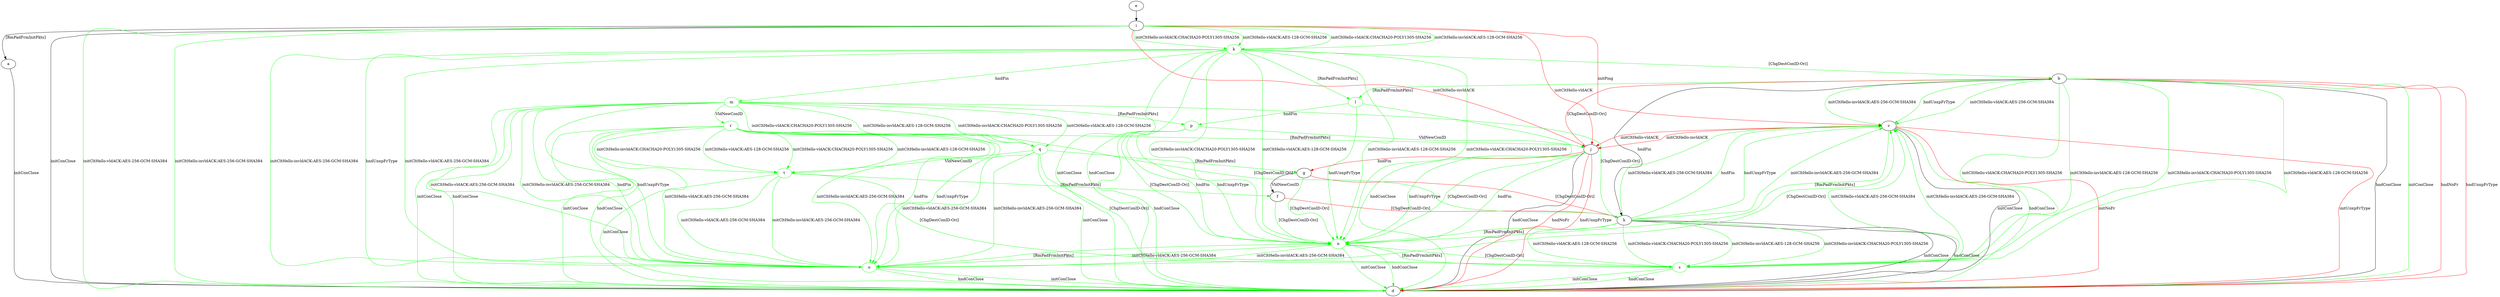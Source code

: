 digraph "" {
	a -> d	[key=0,
		label="initConClose "];
	b -> c	[key=0,
		color=green,
		label="initCltHello-vldACK:AES-256-GCM-SHA384 "];
	b -> c	[key=1,
		color=green,
		label="initCltHello-invldACK:AES-256-GCM-SHA384 "];
	b -> c	[key=2,
		color=green,
		label="hndUnxpFrType "];
	b -> d	[key=0,
		label="hndConClose "];
	b -> d	[key=1,
		color=green,
		label="initConClose "];
	b -> d	[key=2,
		color=red,
		label="hndNoFr "];
	b -> d	[key=3,
		color=red,
		label="hndUnxpFrType "];
	b -> h	[key=0,
		label="hndFin "];
	l	[color=green];
	b -> l	[key=0,
		color=green,
		label="[RmPadFrmInitPkts] "];
	s	[color=green];
	b -> s	[key=0,
		color=green,
		label="initCltHello-vldACK:AES-128-GCM-SHA256 "];
	b -> s	[key=1,
		color=green,
		label="initCltHello-vldACK:CHACHA20-POLY1305-SHA256 "];
	b -> s	[key=2,
		color=green,
		label="initCltHello-invldACK:AES-128-GCM-SHA256 "];
	b -> s	[key=3,
		color=green,
		label="initCltHello-invldACK:CHACHA20-POLY1305-SHA256 "];
	c -> d	[key=0,
		label="initConClose "];
	c -> d	[key=1,
		color=green,
		label="hndConClose "];
	c -> d	[key=2,
		color=red,
		label="initNoFr "];
	c -> d	[key=3,
		color=red,
		label="initUnxpFrType "];
	c -> j	[key=0,
		color=red,
		label="initCltHello-vldACK "];
	c -> j	[key=1,
		color=red,
		label="initCltHello-invldACK "];
	n	[color=green];
	c -> n	[key=0,
		color=green,
		label="[RmPadFrmInitPkts] "];
	e -> i	[key=0];
	f -> h	[key=0,
		color=red,
		label="[ChgDestConID-Ori] "];
	f -> n	[key=0,
		color=green,
		label="[ChgDestConID-Ori] "];
	g -> f	[key=0,
		label="VldNewConID "];
	g -> h	[key=0,
		color=red,
		label="[ChgDestConID-Ori] "];
	g -> n	[key=0,
		color=green,
		label="[ChgDestConID-Ori] "];
	h -> c	[key=0,
		color=green,
		label="initCltHello-vldACK:AES-256-GCM-SHA384 "];
	h -> c	[key=1,
		color=green,
		label="initCltHello-invldACK:AES-256-GCM-SHA384 "];
	h -> c	[key=2,
		color=green,
		label="hndFin "];
	h -> c	[key=3,
		color=green,
		label="hndUnxpFrType "];
	h -> d	[key=0,
		label="initConClose "];
	h -> d	[key=1,
		label="hndConClose "];
	h -> n	[key=0,
		color=green,
		label="[RmPadFrmInitPkts] "];
	h -> s	[key=0,
		color=green,
		label="initCltHello-vldACK:AES-128-GCM-SHA256 "];
	h -> s	[key=1,
		color=green,
		label="initCltHello-vldACK:CHACHA20-POLY1305-SHA256 "];
	h -> s	[key=2,
		color=green,
		label="initCltHello-invldACK:AES-128-GCM-SHA256 "];
	h -> s	[key=3,
		color=green,
		label="initCltHello-invldACK:CHACHA20-POLY1305-SHA256 "];
	i -> a	[key=0,
		label="[RmPadFrmInitPkts] "];
	i -> c	[key=0,
		color=red,
		label="initPing "];
	i -> d	[key=0,
		label="initConClose "];
	i -> d	[key=1,
		color=green,
		label="initCltHello-vldACK:AES-256-GCM-SHA384 "];
	i -> d	[key=2,
		color=green,
		label="initCltHello-invldACK:AES-256-GCM-SHA384 "];
	i -> j	[key=0,
		color=red,
		label="initCltHello-vldACK "];
	i -> j	[key=1,
		color=red,
		label="initCltHello-invldACK "];
	k	[color=green];
	i -> k	[key=0,
		color=green,
		label="initCltHello-vldACK:AES-128-GCM-SHA256 "];
	i -> k	[key=1,
		color=green,
		label="initCltHello-vldACK:CHACHA20-POLY1305-SHA256 "];
	i -> k	[key=2,
		color=green,
		label="initCltHello-invldACK:AES-128-GCM-SHA256 "];
	i -> k	[key=3,
		color=green,
		label="initCltHello-invldACK:CHACHA20-POLY1305-SHA256 "];
	j -> b	[key=0,
		color=red,
		label="[ChgDestConID-Ori] "];
	j -> d	[key=0,
		label="hndConClose "];
	j -> d	[key=1,
		color=red,
		label="hndNoFr "];
	j -> d	[key=2,
		color=red,
		label="hndUnxpFrType "];
	j -> g	[key=0,
		color=red,
		label="hndFin "];
	j -> n	[key=0,
		color=green,
		label="hndFin "];
	j -> n	[key=1,
		color=green,
		label="hndUnxpFrType "];
	j -> n	[key=2,
		color=green,
		label="[ChgDestConID-Ori] "];
	k -> b	[key=0,
		color=green,
		label="[ChgDestConID-Ori] "];
	k -> d	[key=0,
		color=green,
		label="initConClose "];
	k -> d	[key=1,
		color=green,
		label="hndConClose "];
	k -> l	[key=0,
		color=green,
		label="[RmPadFrmInitPkts] "];
	m	[color=green];
	k -> m	[key=0,
		color=green,
		label="hndFin "];
	k -> n	[key=0,
		color=green,
		label="initCltHello-vldACK:AES-128-GCM-SHA256 "];
	k -> n	[key=1,
		color=green,
		label="initCltHello-vldACK:CHACHA20-POLY1305-SHA256 "];
	k -> n	[key=2,
		color=green,
		label="initCltHello-invldACK:AES-128-GCM-SHA256 "];
	k -> n	[key=3,
		color=green,
		label="initCltHello-invldACK:CHACHA20-POLY1305-SHA256 "];
	o	[color=green];
	k -> o	[key=0,
		color=green,
		label="initCltHello-vldACK:AES-256-GCM-SHA384 "];
	k -> o	[key=1,
		color=green,
		label="initCltHello-invldACK:AES-256-GCM-SHA384 "];
	k -> o	[key=2,
		color=green,
		label="hndUnxpFrType "];
	l -> d	[key=0,
		color=green,
		label="hndConClose "];
	l -> n	[key=0,
		color=green,
		label="hndUnxpFrType "];
	p	[color=green];
	l -> p	[key=0,
		color=green,
		label="hndFin "];
	m -> d	[key=0,
		color=green,
		label="initConClose "];
	m -> d	[key=1,
		color=green,
		label="hndConClose "];
	m -> h	[key=0,
		color=green,
		label="[ChgDestConID-Ori] "];
	m -> o	[key=0,
		color=green,
		label="initCltHello-vldACK:AES-256-GCM-SHA384 "];
	m -> o	[key=1,
		color=green,
		label="initCltHello-invldACK:AES-256-GCM-SHA384 "];
	m -> o	[key=2,
		color=green,
		label="hndFin "];
	m -> o	[key=3,
		color=green,
		label="hndUnxpFrType "];
	m -> p	[key=0,
		color=green,
		label="[RmPadFrmInitPkts] "];
	q	[color=green];
	m -> q	[key=0,
		color=green,
		label="initCltHello-vldACK:AES-128-GCM-SHA256 "];
	m -> q	[key=1,
		color=green,
		label="initCltHello-vldACK:CHACHA20-POLY1305-SHA256 "];
	m -> q	[key=2,
		color=green,
		label="initCltHello-invldACK:AES-128-GCM-SHA256 "];
	m -> q	[key=3,
		color=green,
		label="initCltHello-invldACK:CHACHA20-POLY1305-SHA256 "];
	r	[color=green];
	m -> r	[key=0,
		color=green,
		label="VldNewConID "];
	n -> d	[key=0,
		color=green,
		label="initConClose "];
	n -> d	[key=1,
		color=green,
		label="hndConClose "];
	n -> o	[key=0,
		color=green,
		label="initCltHello-vldACK:AES-256-GCM-SHA384 "];
	n -> o	[key=1,
		color=green,
		label="initCltHello-invldACK:AES-256-GCM-SHA384 "];
	n -> s	[key=0,
		color=green,
		label="[ChgDestConID-Ori] "];
	o -> c	[key=0,
		color=green,
		label="[ChgDestConID-Ori] "];
	o -> d	[key=0,
		color=green,
		label="initConClose "];
	o -> d	[key=1,
		color=green,
		label="hndConClose "];
	o -> n	[key=0,
		color=green,
		label="[RmPadFrmInitPkts] "];
	p -> d	[key=0,
		color=green,
		label="hndConClose "];
	p -> j	[key=0,
		color=green,
		label="VldNewConID "];
	p -> n	[key=0,
		color=green,
		label="hndFin "];
	p -> n	[key=1,
		color=green,
		label="hndUnxpFrType "];
	p -> n	[key=2,
		color=green,
		label="[ChgDestConID-Ori] "];
	q -> d	[key=0,
		color=green,
		label="initConClose "];
	q -> g	[key=0,
		color=green,
		label="[RmPadFrmInitPkts] "];
	q -> o	[key=0,
		color=green,
		label="initCltHello-vldACK:AES-256-GCM-SHA384 "];
	q -> o	[key=1,
		color=green,
		label="initCltHello-invldACK:AES-256-GCM-SHA384 "];
	q -> s	[key=0,
		color=green,
		label="[ChgDestConID-Ori] "];
	t	[color=green];
	q -> t	[key=0,
		color=green,
		label="VldNewConID "];
	r -> d	[key=0,
		color=green,
		label="initConClose "];
	r -> d	[key=1,
		color=green,
		label="hndConClose "];
	r -> h	[key=0,
		color=green,
		label="[ChgDestConID-Ori] "];
	r -> j	[key=0,
		color=green,
		label="[RmPadFrmInitPkts] "];
	r -> o	[key=0,
		color=green,
		label="initCltHello-vldACK:AES-256-GCM-SHA384 "];
	r -> o	[key=1,
		color=green,
		label="initCltHello-invldACK:AES-256-GCM-SHA384 "];
	r -> o	[key=2,
		color=green,
		label="hndFin "];
	r -> o	[key=3,
		color=green,
		label="hndUnxpFrType "];
	r -> t	[key=0,
		color=green,
		label="initCltHello-vldACK:AES-128-GCM-SHA256 "];
	r -> t	[key=1,
		color=green,
		label="initCltHello-vldACK:CHACHA20-POLY1305-SHA256 "];
	r -> t	[key=2,
		color=green,
		label="initCltHello-invldACK:AES-128-GCM-SHA256 "];
	r -> t	[key=3,
		color=green,
		label="initCltHello-invldACK:CHACHA20-POLY1305-SHA256 "];
	s -> c	[key=0,
		color=green,
		label="initCltHello-vldACK:AES-256-GCM-SHA384 "];
	s -> c	[key=1,
		color=green,
		label="initCltHello-invldACK:AES-256-GCM-SHA384 "];
	s -> d	[key=0,
		color=green,
		label="initConClose "];
	s -> d	[key=1,
		color=green,
		label="hndConClose "];
	s -> n	[key=0,
		color=green,
		label="[RmPadFrmInitPkts] "];
	t -> d	[key=0,
		color=green,
		label="initConClose "];
	t -> f	[key=0,
		color=green,
		label="[RmPadFrmInitPkts] "];
	t -> o	[key=0,
		color=green,
		label="initCltHello-vldACK:AES-256-GCM-SHA384 "];
	t -> o	[key=1,
		color=green,
		label="initCltHello-invldACK:AES-256-GCM-SHA384 "];
	t -> s	[key=0,
		color=green,
		label="[ChgDestConID-Ori] "];
}
